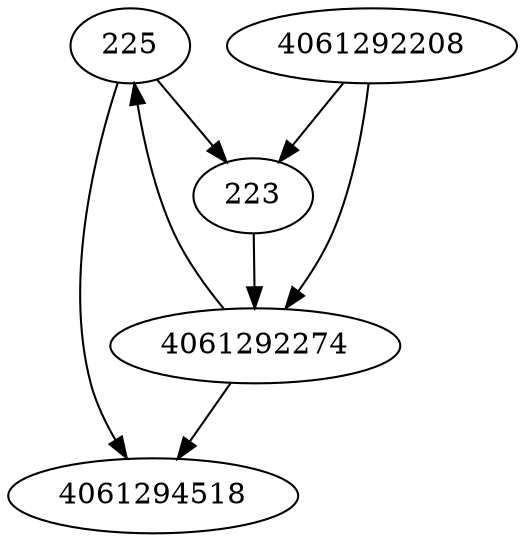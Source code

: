 strict digraph  {
225;
4061292208;
4061292274;
4061294518;
223;
225 -> 4061294518;
225 -> 223;
4061292208 -> 4061292274;
4061292208 -> 223;
4061292274 -> 4061294518;
4061292274 -> 225;
223 -> 4061292274;
}
